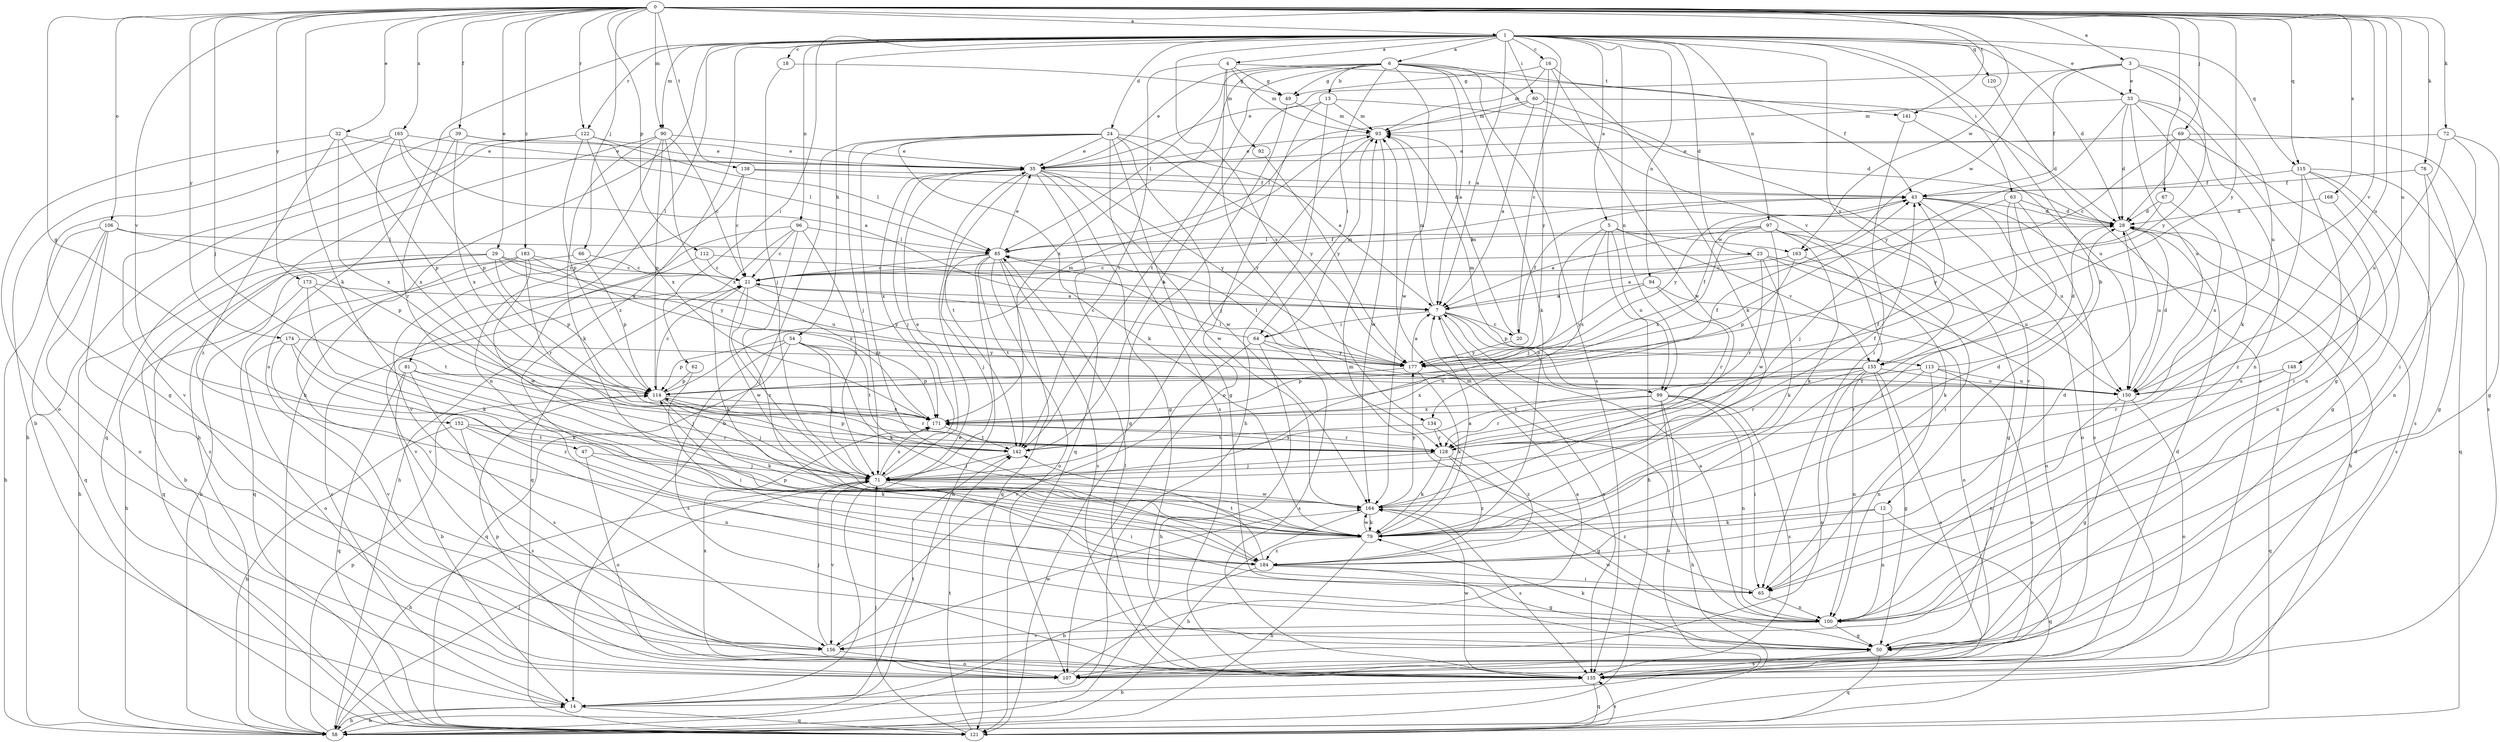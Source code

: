 strict digraph  {
0;
1;
3;
4;
5;
6;
7;
12;
13;
14;
16;
18;
20;
21;
23;
24;
28;
29;
32;
33;
35;
39;
43;
47;
49;
50;
54;
58;
60;
62;
63;
64;
65;
66;
67;
69;
71;
72;
78;
79;
81;
85;
90;
92;
93;
94;
96;
97;
99;
100;
106;
107;
112;
113;
114;
115;
120;
121;
122;
128;
134;
135;
138;
141;
142;
148;
150;
152;
155;
156;
163;
164;
165;
168;
171;
173;
174;
177;
183;
184;
0 -> 1  [label=a];
0 -> 3  [label=a];
0 -> 29  [label=e];
0 -> 32  [label=e];
0 -> 39  [label=f];
0 -> 47  [label=g];
0 -> 66  [label=j];
0 -> 67  [label=j];
0 -> 69  [label=j];
0 -> 71  [label=j];
0 -> 72  [label=k];
0 -> 78  [label=k];
0 -> 79  [label=k];
0 -> 90  [label=m];
0 -> 106  [label=o];
0 -> 112  [label=p];
0 -> 115  [label=q];
0 -> 122  [label=r];
0 -> 138  [label=t];
0 -> 141  [label=t];
0 -> 148  [label=u];
0 -> 150  [label=u];
0 -> 152  [label=v];
0 -> 155  [label=v];
0 -> 163  [label=w];
0 -> 165  [label=x];
0 -> 168  [label=x];
0 -> 173  [label=y];
0 -> 174  [label=y];
0 -> 177  [label=y];
0 -> 183  [label=z];
1 -> 4  [label=a];
1 -> 5  [label=a];
1 -> 6  [label=a];
1 -> 7  [label=a];
1 -> 12  [label=b];
1 -> 16  [label=c];
1 -> 18  [label=c];
1 -> 20  [label=c];
1 -> 23  [label=d];
1 -> 24  [label=d];
1 -> 28  [label=d];
1 -> 33  [label=e];
1 -> 54  [label=h];
1 -> 58  [label=h];
1 -> 60  [label=i];
1 -> 62  [label=i];
1 -> 63  [label=i];
1 -> 81  [label=l];
1 -> 90  [label=m];
1 -> 94  [label=n];
1 -> 96  [label=n];
1 -> 97  [label=n];
1 -> 99  [label=n];
1 -> 107  [label=o];
1 -> 115  [label=q];
1 -> 120  [label=q];
1 -> 122  [label=r];
1 -> 134  [label=s];
1 -> 155  [label=v];
1 -> 184  [label=z];
3 -> 33  [label=e];
3 -> 35  [label=e];
3 -> 43  [label=f];
3 -> 150  [label=u];
3 -> 163  [label=w];
3 -> 177  [label=y];
4 -> 49  [label=g];
4 -> 92  [label=m];
4 -> 93  [label=m];
4 -> 128  [label=r];
4 -> 141  [label=t];
4 -> 142  [label=t];
5 -> 58  [label=h];
5 -> 71  [label=j];
5 -> 99  [label=n];
5 -> 134  [label=s];
5 -> 155  [label=v];
5 -> 163  [label=w];
6 -> 7  [label=a];
6 -> 13  [label=b];
6 -> 35  [label=e];
6 -> 43  [label=f];
6 -> 49  [label=g];
6 -> 64  [label=i];
6 -> 79  [label=k];
6 -> 85  [label=l];
6 -> 135  [label=s];
6 -> 142  [label=t];
6 -> 155  [label=v];
6 -> 164  [label=w];
6 -> 171  [label=x];
7 -> 20  [label=c];
7 -> 64  [label=i];
7 -> 93  [label=m];
7 -> 99  [label=n];
7 -> 113  [label=p];
7 -> 135  [label=s];
12 -> 79  [label=k];
12 -> 100  [label=n];
12 -> 121  [label=q];
12 -> 184  [label=z];
13 -> 28  [label=d];
13 -> 58  [label=h];
13 -> 93  [label=m];
13 -> 107  [label=o];
13 -> 142  [label=t];
14 -> 21  [label=c];
14 -> 35  [label=e];
14 -> 58  [label=h];
14 -> 121  [label=q];
14 -> 142  [label=t];
16 -> 49  [label=g];
16 -> 79  [label=k];
16 -> 93  [label=m];
16 -> 164  [label=w];
16 -> 177  [label=y];
18 -> 49  [label=g];
18 -> 71  [label=j];
20 -> 43  [label=f];
20 -> 93  [label=m];
20 -> 177  [label=y];
21 -> 7  [label=a];
21 -> 43  [label=f];
21 -> 71  [label=j];
21 -> 79  [label=k];
21 -> 164  [label=w];
21 -> 177  [label=y];
23 -> 7  [label=a];
23 -> 21  [label=c];
23 -> 79  [label=k];
23 -> 107  [label=o];
23 -> 128  [label=r];
23 -> 150  [label=u];
24 -> 7  [label=a];
24 -> 14  [label=b];
24 -> 35  [label=e];
24 -> 50  [label=g];
24 -> 71  [label=j];
24 -> 79  [label=k];
24 -> 135  [label=s];
24 -> 164  [label=w];
24 -> 177  [label=y];
24 -> 184  [label=z];
28 -> 85  [label=l];
28 -> 135  [label=s];
28 -> 150  [label=u];
29 -> 14  [label=b];
29 -> 21  [label=c];
29 -> 58  [label=h];
29 -> 114  [label=p];
29 -> 121  [label=q];
29 -> 150  [label=u];
29 -> 177  [label=y];
32 -> 35  [label=e];
32 -> 107  [label=o];
32 -> 114  [label=p];
32 -> 171  [label=x];
32 -> 184  [label=z];
33 -> 28  [label=d];
33 -> 50  [label=g];
33 -> 79  [label=k];
33 -> 93  [label=m];
33 -> 100  [label=n];
33 -> 150  [label=u];
33 -> 177  [label=y];
35 -> 43  [label=f];
35 -> 50  [label=g];
35 -> 71  [label=j];
35 -> 121  [label=q];
35 -> 142  [label=t];
35 -> 164  [label=w];
35 -> 171  [label=x];
35 -> 177  [label=y];
39 -> 35  [label=e];
39 -> 85  [label=l];
39 -> 128  [label=r];
39 -> 156  [label=v];
39 -> 171  [label=x];
43 -> 28  [label=d];
43 -> 58  [label=h];
43 -> 107  [label=o];
43 -> 150  [label=u];
43 -> 177  [label=y];
47 -> 71  [label=j];
47 -> 79  [label=k];
47 -> 107  [label=o];
49 -> 93  [label=m];
49 -> 121  [label=q];
50 -> 79  [label=k];
50 -> 121  [label=q];
50 -> 135  [label=s];
54 -> 71  [label=j];
54 -> 79  [label=k];
54 -> 114  [label=p];
54 -> 121  [label=q];
54 -> 135  [label=s];
54 -> 142  [label=t];
54 -> 177  [label=y];
58 -> 14  [label=b];
58 -> 71  [label=j];
58 -> 114  [label=p];
60 -> 7  [label=a];
60 -> 28  [label=d];
60 -> 85  [label=l];
60 -> 93  [label=m];
60 -> 156  [label=v];
62 -> 65  [label=i];
62 -> 114  [label=p];
63 -> 28  [label=d];
63 -> 65  [label=i];
63 -> 71  [label=j];
63 -> 135  [label=s];
63 -> 184  [label=z];
64 -> 21  [label=c];
64 -> 58  [label=h];
64 -> 93  [label=m];
64 -> 135  [label=s];
64 -> 156  [label=v];
64 -> 177  [label=y];
65 -> 93  [label=m];
65 -> 100  [label=n];
66 -> 21  [label=c];
66 -> 114  [label=p];
66 -> 121  [label=q];
67 -> 28  [label=d];
67 -> 171  [label=x];
67 -> 177  [label=y];
69 -> 21  [label=c];
69 -> 28  [label=d];
69 -> 35  [label=e];
69 -> 100  [label=n];
69 -> 135  [label=s];
71 -> 35  [label=e];
71 -> 43  [label=f];
71 -> 58  [label=h];
71 -> 65  [label=i];
71 -> 156  [label=v];
71 -> 164  [label=w];
71 -> 171  [label=x];
72 -> 35  [label=e];
72 -> 50  [label=g];
72 -> 65  [label=i];
72 -> 150  [label=u];
78 -> 43  [label=f];
78 -> 50  [label=g];
78 -> 100  [label=n];
79 -> 7  [label=a];
79 -> 58  [label=h];
79 -> 164  [label=w];
79 -> 184  [label=z];
81 -> 14  [label=b];
81 -> 71  [label=j];
81 -> 121  [label=q];
81 -> 135  [label=s];
81 -> 150  [label=u];
85 -> 21  [label=c];
85 -> 35  [label=e];
85 -> 58  [label=h];
85 -> 71  [label=j];
85 -> 107  [label=o];
85 -> 121  [label=q];
85 -> 135  [label=s];
85 -> 142  [label=t];
90 -> 21  [label=c];
90 -> 35  [label=e];
90 -> 58  [label=h];
90 -> 79  [label=k];
90 -> 100  [label=n];
90 -> 114  [label=p];
90 -> 171  [label=x];
92 -> 177  [label=y];
93 -> 35  [label=e];
93 -> 71  [label=j];
93 -> 164  [label=w];
94 -> 7  [label=a];
94 -> 107  [label=o];
94 -> 128  [label=r];
94 -> 177  [label=y];
96 -> 21  [label=c];
96 -> 58  [label=h];
96 -> 71  [label=j];
96 -> 85  [label=l];
96 -> 121  [label=q];
96 -> 184  [label=z];
97 -> 7  [label=a];
97 -> 50  [label=g];
97 -> 65  [label=i];
97 -> 79  [label=k];
97 -> 85  [label=l];
97 -> 164  [label=w];
97 -> 171  [label=x];
99 -> 14  [label=b];
99 -> 58  [label=h];
99 -> 65  [label=i];
99 -> 93  [label=m];
99 -> 100  [label=n];
99 -> 128  [label=r];
99 -> 135  [label=s];
99 -> 171  [label=x];
100 -> 7  [label=a];
100 -> 50  [label=g];
100 -> 93  [label=m];
100 -> 156  [label=v];
100 -> 164  [label=w];
106 -> 58  [label=h];
106 -> 85  [label=l];
106 -> 107  [label=o];
106 -> 114  [label=p];
106 -> 121  [label=q];
106 -> 135  [label=s];
107 -> 7  [label=a];
107 -> 28  [label=d];
107 -> 114  [label=p];
112 -> 7  [label=a];
112 -> 21  [label=c];
112 -> 156  [label=v];
113 -> 28  [label=d];
113 -> 100  [label=n];
113 -> 107  [label=o];
113 -> 114  [label=p];
113 -> 128  [label=r];
113 -> 150  [label=u];
114 -> 21  [label=c];
114 -> 71  [label=j];
114 -> 79  [label=k];
114 -> 93  [label=m];
114 -> 128  [label=r];
114 -> 171  [label=x];
115 -> 43  [label=f];
115 -> 50  [label=g];
115 -> 65  [label=i];
115 -> 121  [label=q];
115 -> 135  [label=s];
115 -> 184  [label=z];
120 -> 135  [label=s];
121 -> 71  [label=j];
121 -> 135  [label=s];
121 -> 142  [label=t];
122 -> 35  [label=e];
122 -> 58  [label=h];
122 -> 85  [label=l];
122 -> 114  [label=p];
122 -> 121  [label=q];
122 -> 171  [label=x];
128 -> 43  [label=f];
128 -> 50  [label=g];
128 -> 71  [label=j];
128 -> 79  [label=k];
128 -> 171  [label=x];
128 -> 184  [label=z];
134 -> 128  [label=r];
134 -> 142  [label=t];
134 -> 184  [label=z];
135 -> 14  [label=b];
135 -> 28  [label=d];
135 -> 85  [label=l];
135 -> 121  [label=q];
135 -> 164  [label=w];
135 -> 171  [label=x];
138 -> 21  [label=c];
138 -> 28  [label=d];
138 -> 43  [label=f];
138 -> 156  [label=v];
141 -> 65  [label=i];
141 -> 150  [label=u];
142 -> 71  [label=j];
142 -> 114  [label=p];
148 -> 121  [label=q];
148 -> 128  [label=r];
148 -> 150  [label=u];
150 -> 28  [label=d];
150 -> 50  [label=g];
150 -> 85  [label=l];
150 -> 100  [label=n];
150 -> 107  [label=o];
152 -> 58  [label=h];
152 -> 100  [label=n];
152 -> 128  [label=r];
152 -> 135  [label=s];
152 -> 142  [label=t];
155 -> 50  [label=g];
155 -> 100  [label=n];
155 -> 107  [label=o];
155 -> 128  [label=r];
155 -> 135  [label=s];
155 -> 142  [label=t];
155 -> 150  [label=u];
155 -> 171  [label=x];
156 -> 71  [label=j];
156 -> 107  [label=o];
156 -> 164  [label=w];
163 -> 21  [label=c];
163 -> 79  [label=k];
163 -> 114  [label=p];
164 -> 28  [label=d];
164 -> 58  [label=h];
164 -> 79  [label=k];
164 -> 135  [label=s];
164 -> 177  [label=y];
165 -> 7  [label=a];
165 -> 14  [label=b];
165 -> 35  [label=e];
165 -> 50  [label=g];
165 -> 114  [label=p];
165 -> 171  [label=x];
168 -> 28  [label=d];
168 -> 100  [label=n];
171 -> 43  [label=f];
171 -> 128  [label=r];
171 -> 142  [label=t];
173 -> 7  [label=a];
173 -> 58  [label=h];
173 -> 79  [label=k];
173 -> 142  [label=t];
174 -> 79  [label=k];
174 -> 107  [label=o];
174 -> 156  [label=v];
174 -> 177  [label=y];
174 -> 184  [label=z];
177 -> 7  [label=a];
177 -> 43  [label=f];
177 -> 79  [label=k];
177 -> 85  [label=l];
177 -> 114  [label=p];
183 -> 21  [label=c];
183 -> 58  [label=h];
183 -> 128  [label=r];
183 -> 156  [label=v];
183 -> 164  [label=w];
183 -> 171  [label=x];
184 -> 14  [label=b];
184 -> 28  [label=d];
184 -> 50  [label=g];
184 -> 65  [label=i];
184 -> 114  [label=p];
184 -> 142  [label=t];
}
